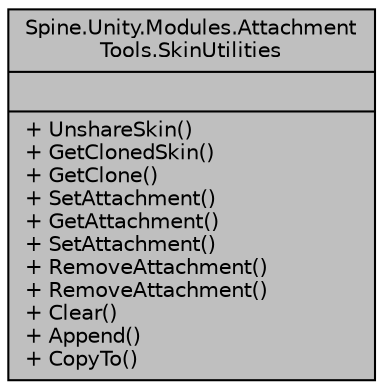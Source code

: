 digraph "Spine.Unity.Modules.AttachmentTools.SkinUtilities"
{
 // LATEX_PDF_SIZE
  edge [fontname="Helvetica",fontsize="10",labelfontname="Helvetica",labelfontsize="10"];
  node [fontname="Helvetica",fontsize="10",shape=record];
  Node1 [label="{Spine.Unity.Modules.Attachment\lTools.SkinUtilities\n||+ UnshareSkin()\l+ GetClonedSkin()\l+ GetClone()\l+ SetAttachment()\l+ GetAttachment()\l+ SetAttachment()\l+ RemoveAttachment()\l+ RemoveAttachment()\l+ Clear()\l+ Append()\l+ CopyTo()\l}",height=0.2,width=0.4,color="black", fillcolor="grey75", style="filled", fontcolor="black",tooltip=" "];
}
